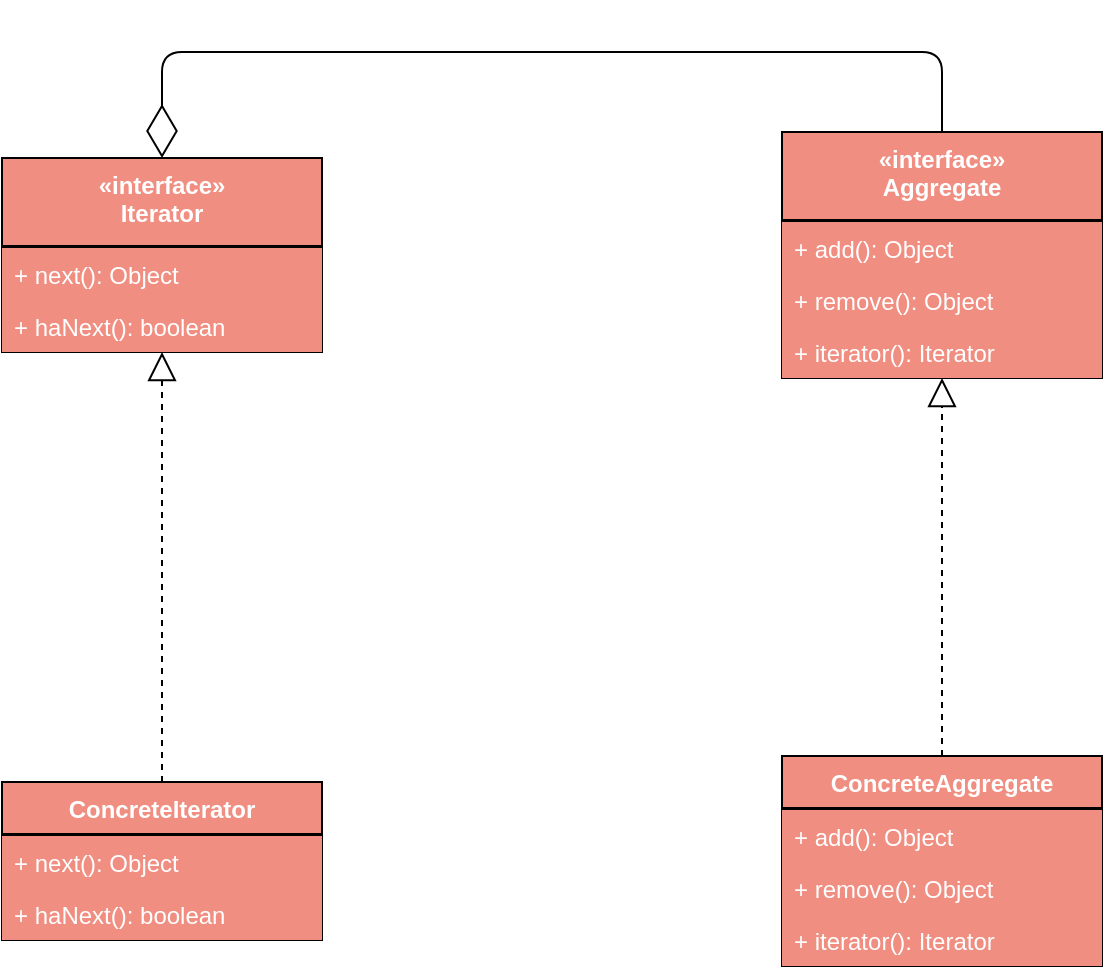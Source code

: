 <mxfile version="12.4.8" type="github">
  <diagram id="2NiOkRvZ153gSQZ4bXkW" name="Page-1">
    <mxGraphModel dx="1186" dy="741" grid="1" gridSize="10" guides="1" tooltips="1" connect="1" arrows="1" fold="1" page="1" pageScale="1" pageWidth="827" pageHeight="1169" math="0" shadow="0">
      <root>
        <mxCell id="0"/>
        <mxCell id="1" parent="0"/>
        <mxCell id="TMRPxdtAE1H7xzEqF-Zu-1" value="«interface»&#xa;Iterator" style="swimlane;fontStyle=1;align=center;verticalAlign=top;childLayout=stackLayout;horizontal=1;startSize=44;horizontalStack=0;resizeParent=1;resizeParentMax=0;resizeLast=0;collapsible=1;marginBottom=0;fillColor=#F08E81;fontColor=#FFFFFF;" vertex="1" parent="1">
          <mxGeometry x="130" y="163" width="160" height="97" as="geometry"/>
        </mxCell>
        <mxCell id="TMRPxdtAE1H7xzEqF-Zu-3" value="" style="line;strokeWidth=1;fillColor=#F08E81;align=left;verticalAlign=middle;spacingTop=-1;spacingLeft=3;spacingRight=3;rotatable=0;labelPosition=right;points=[];portConstraint=eastwest;fontColor=#FFFFFF;" vertex="1" parent="TMRPxdtAE1H7xzEqF-Zu-1">
          <mxGeometry y="44" width="160" height="1" as="geometry"/>
        </mxCell>
        <mxCell id="TMRPxdtAE1H7xzEqF-Zu-4" value="+ next(): Object" style="text;strokeColor=none;fillColor=#F08E81;align=left;verticalAlign=top;spacingLeft=4;spacingRight=4;overflow=hidden;rotatable=0;points=[[0,0.5],[1,0.5]];portConstraint=eastwest;fontColor=#FFFFFF;" vertex="1" parent="TMRPxdtAE1H7xzEqF-Zu-1">
          <mxGeometry y="45" width="160" height="26" as="geometry"/>
        </mxCell>
        <mxCell id="TMRPxdtAE1H7xzEqF-Zu-19" value="+ haNext(): boolean" style="text;strokeColor=none;fillColor=#F08E81;align=left;verticalAlign=top;spacingLeft=4;spacingRight=4;overflow=hidden;rotatable=0;points=[[0,0.5],[1,0.5]];portConstraint=eastwest;fontColor=#FFFFFF;" vertex="1" parent="TMRPxdtAE1H7xzEqF-Zu-1">
          <mxGeometry y="71" width="160" height="26" as="geometry"/>
        </mxCell>
        <mxCell id="TMRPxdtAE1H7xzEqF-Zu-11" value="ConcreteIterator" style="swimlane;fontStyle=1;align=center;verticalAlign=top;childLayout=stackLayout;horizontal=1;startSize=26;horizontalStack=0;resizeParent=1;resizeParentMax=0;resizeLast=0;collapsible=1;marginBottom=0;fillColor=#F08E81;fontColor=#FFFFFF;" vertex="1" parent="1">
          <mxGeometry x="130" y="475" width="160" height="79" as="geometry"/>
        </mxCell>
        <mxCell id="TMRPxdtAE1H7xzEqF-Zu-13" value="" style="line;strokeWidth=1;fillColor=#F08E81;align=left;verticalAlign=middle;spacingTop=-1;spacingLeft=3;spacingRight=3;rotatable=0;labelPosition=right;points=[];portConstraint=eastwest;fontColor=#FFFFFF;" vertex="1" parent="TMRPxdtAE1H7xzEqF-Zu-11">
          <mxGeometry y="26" width="160" height="1" as="geometry"/>
        </mxCell>
        <mxCell id="TMRPxdtAE1H7xzEqF-Zu-14" value="+ next(): Object" style="text;strokeColor=none;fillColor=#F08E81;align=left;verticalAlign=top;spacingLeft=4;spacingRight=4;overflow=hidden;rotatable=0;points=[[0,0.5],[1,0.5]];portConstraint=eastwest;fontColor=#FFFFFF;" vertex="1" parent="TMRPxdtAE1H7xzEqF-Zu-11">
          <mxGeometry y="27" width="160" height="26" as="geometry"/>
        </mxCell>
        <mxCell id="TMRPxdtAE1H7xzEqF-Zu-25" value="+ haNext(): boolean" style="text;strokeColor=none;fillColor=#F08E81;align=left;verticalAlign=top;spacingLeft=4;spacingRight=4;overflow=hidden;rotatable=0;points=[[0,0.5],[1,0.5]];portConstraint=eastwest;fontColor=#FFFFFF;" vertex="1" parent="TMRPxdtAE1H7xzEqF-Zu-11">
          <mxGeometry y="53" width="160" height="26" as="geometry"/>
        </mxCell>
        <mxCell id="TMRPxdtAE1H7xzEqF-Zu-15" value="ConcreteAggregate" style="swimlane;fontStyle=1;align=center;verticalAlign=top;childLayout=stackLayout;horizontal=1;startSize=26;horizontalStack=0;resizeParent=1;resizeParentMax=0;resizeLast=0;collapsible=1;marginBottom=0;fillColor=#F08E81;fontColor=#FFFFFF;" vertex="1" parent="1">
          <mxGeometry x="520" y="462" width="160" height="105" as="geometry"/>
        </mxCell>
        <mxCell id="TMRPxdtAE1H7xzEqF-Zu-17" value="" style="line;strokeWidth=1;fillColor=#F08E81;align=left;verticalAlign=middle;spacingTop=-1;spacingLeft=3;spacingRight=3;rotatable=0;labelPosition=right;points=[];portConstraint=eastwest;fontColor=#FFFFFF;" vertex="1" parent="TMRPxdtAE1H7xzEqF-Zu-15">
          <mxGeometry y="26" width="160" height="1" as="geometry"/>
        </mxCell>
        <mxCell id="TMRPxdtAE1H7xzEqF-Zu-18" value="+ add(): Object" style="text;strokeColor=none;fillColor=#F08E81;align=left;verticalAlign=top;spacingLeft=4;spacingRight=4;overflow=hidden;rotatable=0;points=[[0,0.5],[1,0.5]];portConstraint=eastwest;fontColor=#FFFFFF;" vertex="1" parent="TMRPxdtAE1H7xzEqF-Zu-15">
          <mxGeometry y="27" width="160" height="26" as="geometry"/>
        </mxCell>
        <mxCell id="TMRPxdtAE1H7xzEqF-Zu-26" value="+ remove(): Object" style="text;strokeColor=none;fillColor=#F08E81;align=left;verticalAlign=top;spacingLeft=4;spacingRight=4;overflow=hidden;rotatable=0;points=[[0,0.5],[1,0.5]];portConstraint=eastwest;fontColor=#FFFFFF;" vertex="1" parent="TMRPxdtAE1H7xzEqF-Zu-15">
          <mxGeometry y="53" width="160" height="26" as="geometry"/>
        </mxCell>
        <mxCell id="TMRPxdtAE1H7xzEqF-Zu-27" value="+ iterator(): Iterator" style="text;strokeColor=none;fillColor=#F08E81;align=left;verticalAlign=top;spacingLeft=4;spacingRight=4;overflow=hidden;rotatable=0;points=[[0,0.5],[1,0.5]];portConstraint=eastwest;fontColor=#FFFFFF;" vertex="1" parent="TMRPxdtAE1H7xzEqF-Zu-15">
          <mxGeometry y="79" width="160" height="26" as="geometry"/>
        </mxCell>
        <mxCell id="TMRPxdtAE1H7xzEqF-Zu-20" value="«interface»&#xa;Aggregate" style="swimlane;fontStyle=1;align=center;verticalAlign=top;childLayout=stackLayout;horizontal=1;startSize=44;horizontalStack=0;resizeParent=1;resizeParentMax=0;resizeLast=0;collapsible=1;marginBottom=0;fillColor=#F08E81;fontColor=#FFFFFF;" vertex="1" parent="1">
          <mxGeometry x="520" y="150" width="160" height="123" as="geometry"/>
        </mxCell>
        <mxCell id="TMRPxdtAE1H7xzEqF-Zu-21" value="" style="line;strokeWidth=1;fillColor=#F08E81;align=left;verticalAlign=middle;spacingTop=-1;spacingLeft=3;spacingRight=3;rotatable=0;labelPosition=right;points=[];portConstraint=eastwest;fontColor=#FFFFFF;" vertex="1" parent="TMRPxdtAE1H7xzEqF-Zu-20">
          <mxGeometry y="44" width="160" height="1" as="geometry"/>
        </mxCell>
        <mxCell id="TMRPxdtAE1H7xzEqF-Zu-22" value="+ add(): Object" style="text;strokeColor=none;fillColor=#F08E81;align=left;verticalAlign=top;spacingLeft=4;spacingRight=4;overflow=hidden;rotatable=0;points=[[0,0.5],[1,0.5]];portConstraint=eastwest;fontColor=#FFFFFF;" vertex="1" parent="TMRPxdtAE1H7xzEqF-Zu-20">
          <mxGeometry y="45" width="160" height="26" as="geometry"/>
        </mxCell>
        <mxCell id="TMRPxdtAE1H7xzEqF-Zu-23" value="+ remove(): Object" style="text;strokeColor=none;fillColor=#F08E81;align=left;verticalAlign=top;spacingLeft=4;spacingRight=4;overflow=hidden;rotatable=0;points=[[0,0.5],[1,0.5]];portConstraint=eastwest;fontColor=#FFFFFF;" vertex="1" parent="TMRPxdtAE1H7xzEqF-Zu-20">
          <mxGeometry y="71" width="160" height="26" as="geometry"/>
        </mxCell>
        <mxCell id="TMRPxdtAE1H7xzEqF-Zu-24" value="+ iterator(): Iterator" style="text;strokeColor=none;fillColor=#F08E81;align=left;verticalAlign=top;spacingLeft=4;spacingRight=4;overflow=hidden;rotatable=0;points=[[0,0.5],[1,0.5]];portConstraint=eastwest;fontColor=#FFFFFF;" vertex="1" parent="TMRPxdtAE1H7xzEqF-Zu-20">
          <mxGeometry y="97" width="160" height="26" as="geometry"/>
        </mxCell>
        <mxCell id="TMRPxdtAE1H7xzEqF-Zu-28" value="" style="endArrow=block;dashed=1;endFill=0;endSize=12;html=1;fontColor=#000000;entryX=0.5;entryY=1;entryDx=0;entryDy=0;exitX=0.5;exitY=0;exitDx=0;exitDy=0;" edge="1" parent="1" source="TMRPxdtAE1H7xzEqF-Zu-11" target="TMRPxdtAE1H7xzEqF-Zu-1">
          <mxGeometry width="160" relative="1" as="geometry">
            <mxPoint x="40" y="660" as="sourcePoint"/>
            <mxPoint x="200" y="660" as="targetPoint"/>
          </mxGeometry>
        </mxCell>
        <mxCell id="TMRPxdtAE1H7xzEqF-Zu-29" value="" style="endArrow=block;dashed=1;endFill=0;endSize=12;html=1;fontColor=#000000;entryX=0.5;entryY=1;entryDx=0;entryDy=0;exitX=0.5;exitY=0;exitDx=0;exitDy=0;" edge="1" parent="1" source="TMRPxdtAE1H7xzEqF-Zu-15" target="TMRPxdtAE1H7xzEqF-Zu-20">
          <mxGeometry width="160" relative="1" as="geometry">
            <mxPoint x="330" y="430" as="sourcePoint"/>
            <mxPoint x="490" y="430" as="targetPoint"/>
          </mxGeometry>
        </mxCell>
        <mxCell id="TMRPxdtAE1H7xzEqF-Zu-30" value="" style="endArrow=diamondThin;endFill=0;endSize=24;html=1;fontColor=#000000;exitX=0.5;exitY=0;exitDx=0;exitDy=0;entryX=0.5;entryY=0;entryDx=0;entryDy=0;edgeStyle=orthogonalEdgeStyle;" edge="1" parent="1" source="TMRPxdtAE1H7xzEqF-Zu-20" target="TMRPxdtAE1H7xzEqF-Zu-1">
          <mxGeometry width="160" relative="1" as="geometry">
            <mxPoint x="270" y="390" as="sourcePoint"/>
            <mxPoint x="288" y="206" as="targetPoint"/>
            <Array as="points">
              <mxPoint x="600" y="110"/>
              <mxPoint x="210" y="110"/>
            </Array>
          </mxGeometry>
        </mxCell>
      </root>
    </mxGraphModel>
  </diagram>
</mxfile>

